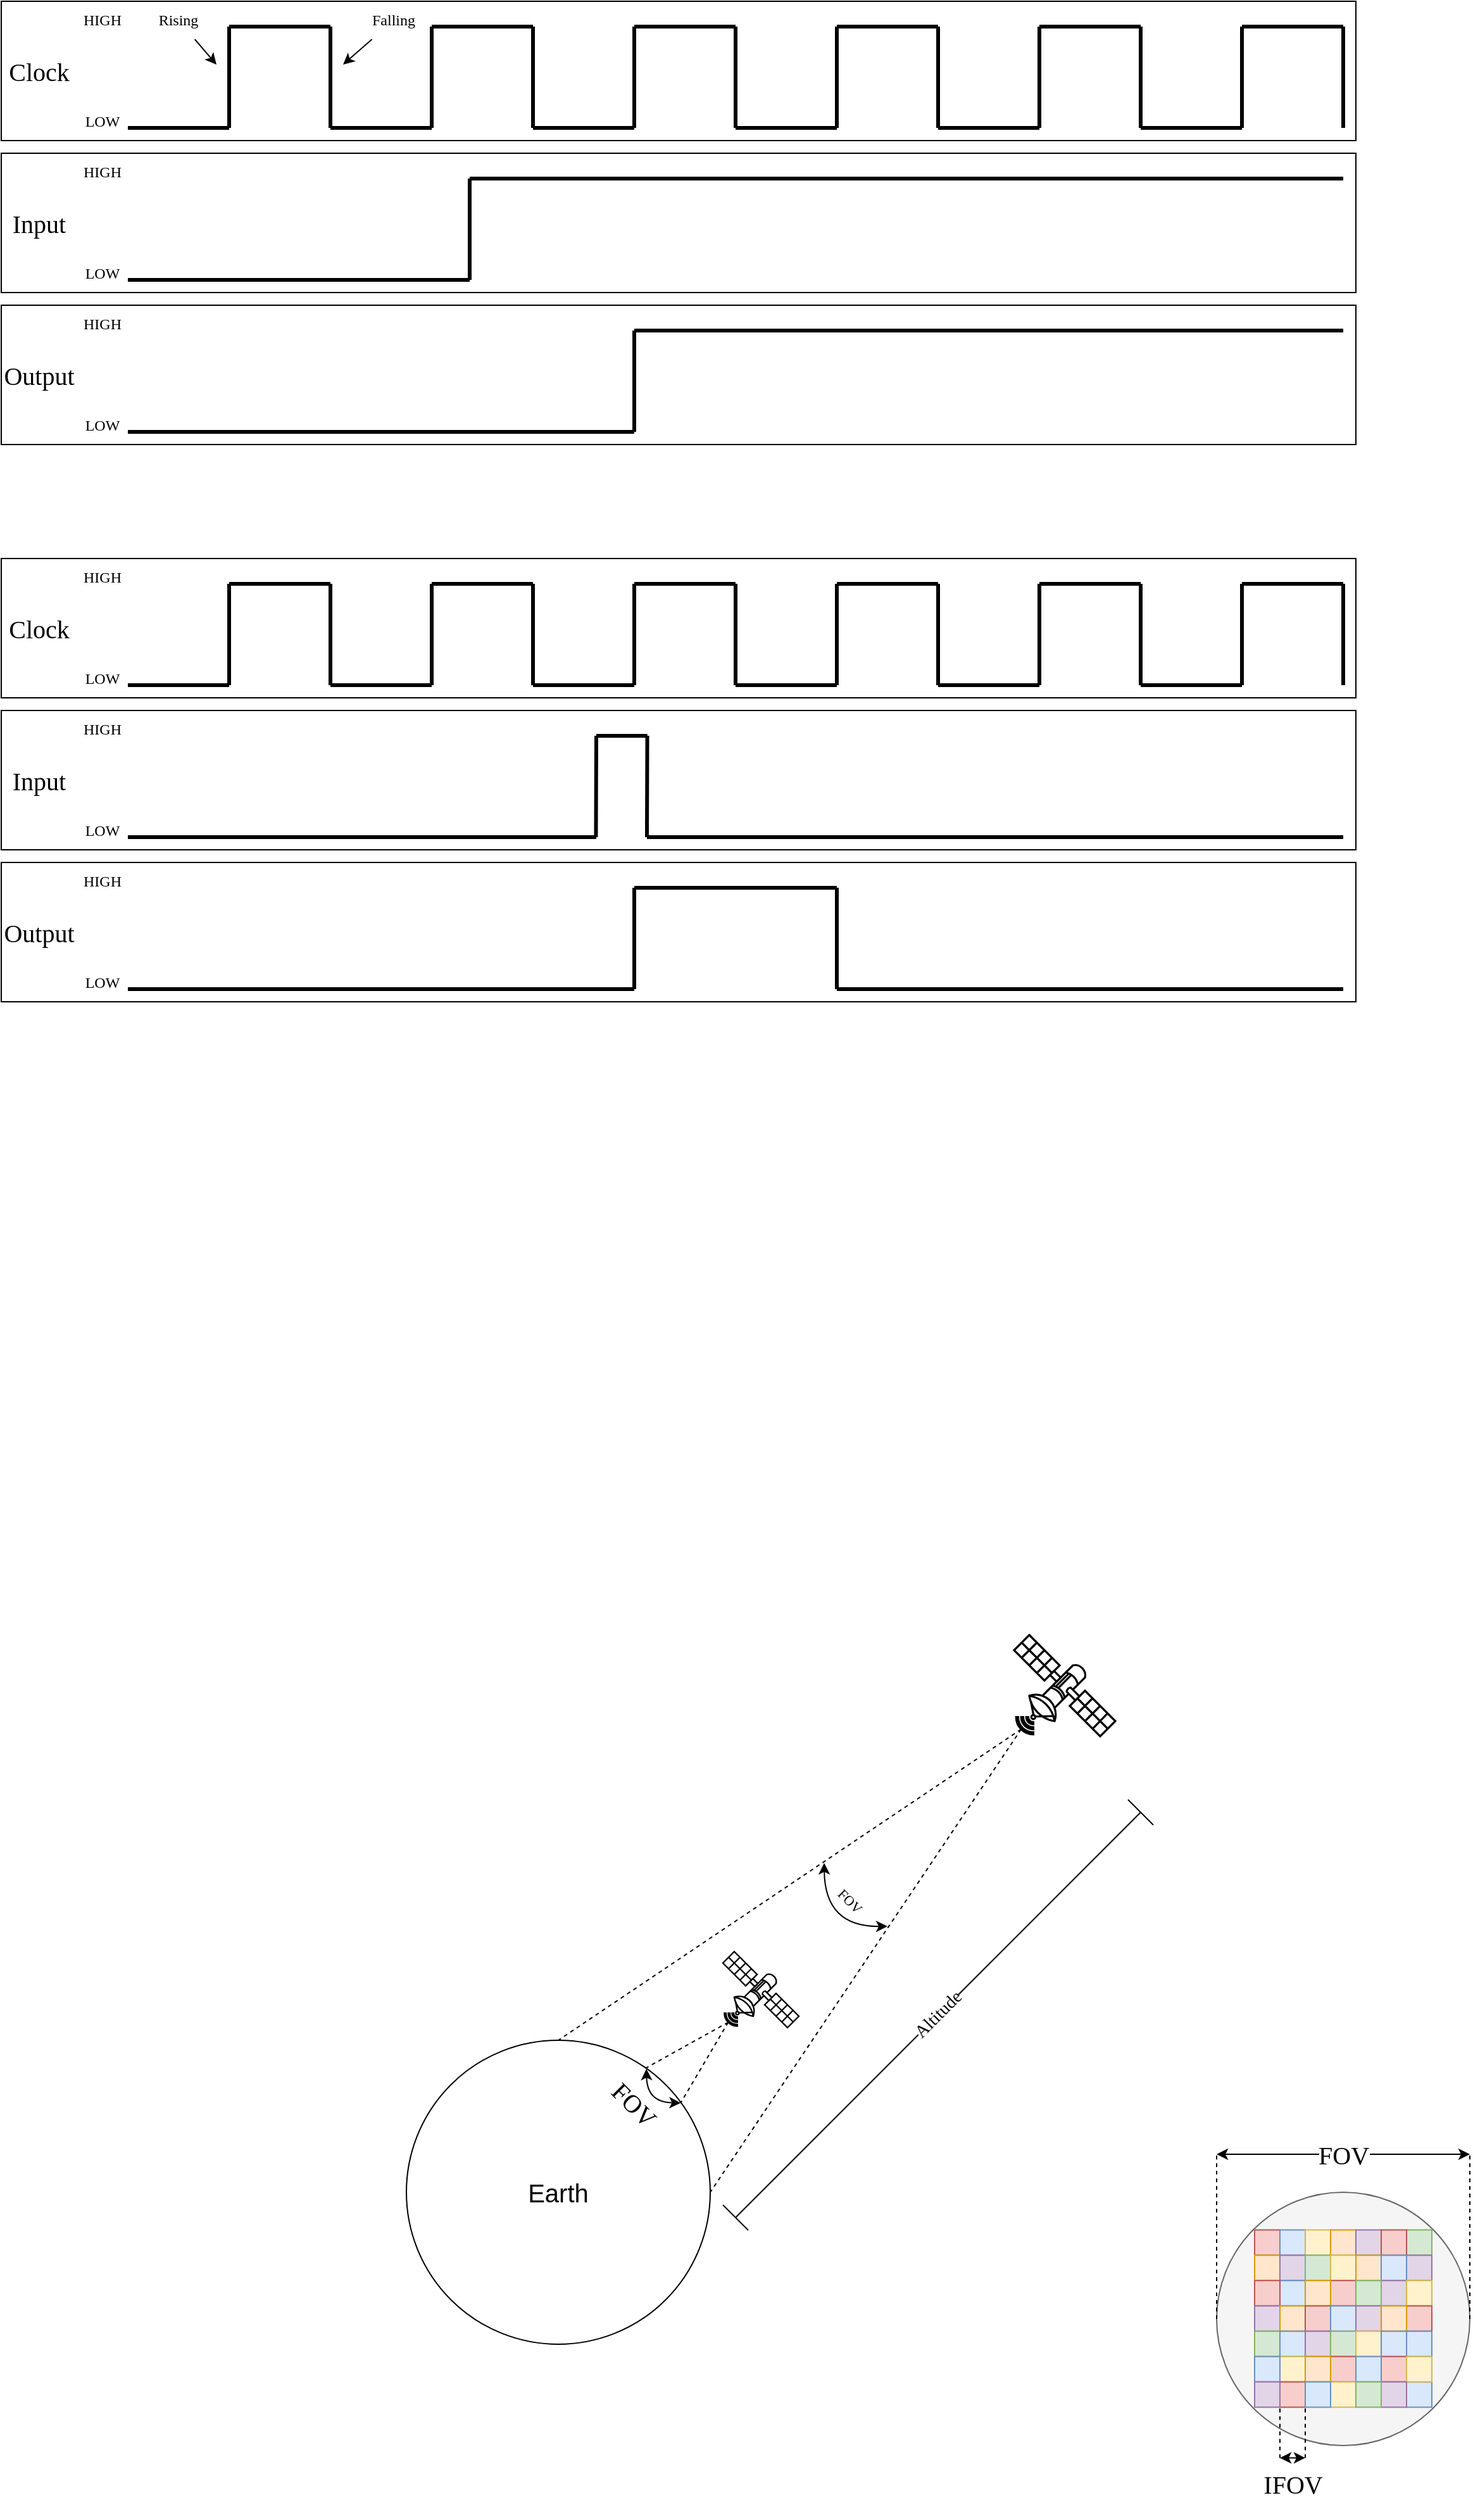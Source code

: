 <mxfile version="16.5.1" type="device"><diagram id="avCvevipohTtXCMkCPLP" name="Page-1"><mxGraphModel dx="344" dy="-828" grid="1" gridSize="10" guides="1" tooltips="1" connect="1" arrows="1" fold="1" page="1" pageScale="1" pageWidth="850" pageHeight="1100" math="0" shadow="0"><root><mxCell id="0"/><mxCell id="1" parent="0"/><mxCell id="OFwWGgui4uXcCdhCTcHJ-1" value="" style="rounded=0;whiteSpace=wrap;html=1;fontFamily=palatino;" parent="1" vertex="1"><mxGeometry x="40" y="1430" width="1070" height="110" as="geometry"/></mxCell><mxCell id="OFwWGgui4uXcCdhCTcHJ-2" value="" style="rounded=0;whiteSpace=wrap;html=1;fontFamily=palatino;" parent="1" vertex="1"><mxGeometry x="40" y="1310" width="1070" height="110" as="geometry"/></mxCell><mxCell id="OFwWGgui4uXcCdhCTcHJ-3" value="" style="rounded=0;whiteSpace=wrap;html=1;strokeWidth=1;fontFamily=palatino;" parent="1" vertex="1"><mxGeometry x="40" y="1190" width="1070" height="110" as="geometry"/></mxCell><mxCell id="OFwWGgui4uXcCdhCTcHJ-4" value="" style="endArrow=none;html=1;rounded=0;strokeWidth=3;fontFamily=palatino;" parent="1" edge="1"><mxGeometry width="50" height="50" relative="1" as="geometry"><mxPoint x="140" y="1290" as="sourcePoint"/><mxPoint x="220" y="1290" as="targetPoint"/></mxGeometry></mxCell><mxCell id="OFwWGgui4uXcCdhCTcHJ-5" value="" style="endArrow=none;html=1;rounded=0;strokeWidth=3;fontFamily=palatino;" parent="1" edge="1"><mxGeometry width="50" height="50" relative="1" as="geometry"><mxPoint x="220" y="1290" as="sourcePoint"/><mxPoint x="220" y="1210" as="targetPoint"/></mxGeometry></mxCell><mxCell id="OFwWGgui4uXcCdhCTcHJ-6" value="" style="endArrow=none;html=1;rounded=0;strokeWidth=3;fontFamily=palatino;" parent="1" edge="1"><mxGeometry width="50" height="50" relative="1" as="geometry"><mxPoint x="220" y="1210" as="sourcePoint"/><mxPoint x="300" y="1210" as="targetPoint"/></mxGeometry></mxCell><mxCell id="OFwWGgui4uXcCdhCTcHJ-7" value="" style="endArrow=none;html=1;rounded=0;strokeWidth=3;fontFamily=palatino;" parent="1" edge="1"><mxGeometry width="50" height="50" relative="1" as="geometry"><mxPoint x="300" y="1290" as="sourcePoint"/><mxPoint x="300" y="1210" as="targetPoint"/></mxGeometry></mxCell><mxCell id="OFwWGgui4uXcCdhCTcHJ-8" value="" style="endArrow=none;html=1;rounded=0;strokeWidth=3;fontFamily=palatino;" parent="1" edge="1"><mxGeometry width="50" height="50" relative="1" as="geometry"><mxPoint x="300" y="1290" as="sourcePoint"/><mxPoint x="380" y="1290" as="targetPoint"/></mxGeometry></mxCell><mxCell id="OFwWGgui4uXcCdhCTcHJ-9" value="" style="endArrow=none;html=1;rounded=0;strokeWidth=3;fontFamily=palatino;" parent="1" edge="1"><mxGeometry width="50" height="50" relative="1" as="geometry"><mxPoint x="380" y="1290" as="sourcePoint"/><mxPoint x="380" y="1210" as="targetPoint"/></mxGeometry></mxCell><mxCell id="OFwWGgui4uXcCdhCTcHJ-10" value="" style="endArrow=none;html=1;rounded=0;strokeWidth=3;fontFamily=palatino;" parent="1" edge="1"><mxGeometry width="50" height="50" relative="1" as="geometry"><mxPoint x="380" y="1210" as="sourcePoint"/><mxPoint x="460" y="1210" as="targetPoint"/></mxGeometry></mxCell><mxCell id="OFwWGgui4uXcCdhCTcHJ-11" value="" style="endArrow=none;html=1;rounded=0;strokeWidth=3;fontFamily=palatino;" parent="1" edge="1"><mxGeometry width="50" height="50" relative="1" as="geometry"><mxPoint x="460" y="1290" as="sourcePoint"/><mxPoint x="460" y="1210" as="targetPoint"/></mxGeometry></mxCell><mxCell id="OFwWGgui4uXcCdhCTcHJ-12" value="" style="endArrow=none;html=1;rounded=0;strokeWidth=3;fontFamily=palatino;" parent="1" edge="1"><mxGeometry width="50" height="50" relative="1" as="geometry"><mxPoint x="460" y="1290" as="sourcePoint"/><mxPoint x="540" y="1290" as="targetPoint"/></mxGeometry></mxCell><mxCell id="OFwWGgui4uXcCdhCTcHJ-13" value="" style="endArrow=none;html=1;rounded=0;strokeWidth=3;fontFamily=palatino;" parent="1" edge="1"><mxGeometry width="50" height="50" relative="1" as="geometry"><mxPoint x="540" y="1290" as="sourcePoint"/><mxPoint x="540" y="1210" as="targetPoint"/></mxGeometry></mxCell><mxCell id="OFwWGgui4uXcCdhCTcHJ-14" value="" style="endArrow=none;html=1;rounded=0;strokeWidth=3;fontFamily=palatino;" parent="1" edge="1"><mxGeometry width="50" height="50" relative="1" as="geometry"><mxPoint x="540" y="1210" as="sourcePoint"/><mxPoint x="620" y="1210" as="targetPoint"/></mxGeometry></mxCell><mxCell id="OFwWGgui4uXcCdhCTcHJ-15" value="" style="endArrow=none;html=1;rounded=0;strokeWidth=3;fontFamily=palatino;" parent="1" edge="1"><mxGeometry width="50" height="50" relative="1" as="geometry"><mxPoint x="620" y="1290" as="sourcePoint"/><mxPoint x="620" y="1210" as="targetPoint"/></mxGeometry></mxCell><mxCell id="OFwWGgui4uXcCdhCTcHJ-16" value="" style="endArrow=none;html=1;rounded=0;strokeWidth=3;fontFamily=palatino;" parent="1" edge="1"><mxGeometry width="50" height="50" relative="1" as="geometry"><mxPoint x="620" y="1290" as="sourcePoint"/><mxPoint x="700" y="1290" as="targetPoint"/></mxGeometry></mxCell><mxCell id="OFwWGgui4uXcCdhCTcHJ-17" value="" style="endArrow=none;html=1;rounded=0;strokeWidth=3;fontFamily=palatino;" parent="1" edge="1"><mxGeometry width="50" height="50" relative="1" as="geometry"><mxPoint x="700" y="1290" as="sourcePoint"/><mxPoint x="700" y="1210" as="targetPoint"/></mxGeometry></mxCell><mxCell id="OFwWGgui4uXcCdhCTcHJ-18" value="" style="endArrow=none;html=1;rounded=0;strokeWidth=3;fontFamily=palatino;" parent="1" edge="1"><mxGeometry width="50" height="50" relative="1" as="geometry"><mxPoint x="700" y="1210" as="sourcePoint"/><mxPoint x="780" y="1210" as="targetPoint"/></mxGeometry></mxCell><mxCell id="OFwWGgui4uXcCdhCTcHJ-19" value="" style="endArrow=none;html=1;rounded=0;strokeWidth=3;fontFamily=palatino;" parent="1" edge="1"><mxGeometry width="50" height="50" relative="1" as="geometry"><mxPoint x="780" y="1290" as="sourcePoint"/><mxPoint x="780" y="1210" as="targetPoint"/></mxGeometry></mxCell><mxCell id="OFwWGgui4uXcCdhCTcHJ-20" value="" style="endArrow=none;html=1;rounded=0;strokeWidth=3;fontFamily=palatino;" parent="1" edge="1"><mxGeometry width="50" height="50" relative="1" as="geometry"><mxPoint x="780" y="1290" as="sourcePoint"/><mxPoint x="860" y="1290" as="targetPoint"/></mxGeometry></mxCell><mxCell id="OFwWGgui4uXcCdhCTcHJ-21" value="" style="endArrow=none;html=1;rounded=0;strokeWidth=3;fontFamily=palatino;" parent="1" edge="1"><mxGeometry width="50" height="50" relative="1" as="geometry"><mxPoint x="860" y="1290" as="sourcePoint"/><mxPoint x="860" y="1210" as="targetPoint"/></mxGeometry></mxCell><mxCell id="OFwWGgui4uXcCdhCTcHJ-22" value="" style="endArrow=none;html=1;rounded=0;strokeWidth=3;fontFamily=palatino;" parent="1" edge="1"><mxGeometry width="50" height="50" relative="1" as="geometry"><mxPoint x="860" y="1210" as="sourcePoint"/><mxPoint x="940" y="1210" as="targetPoint"/></mxGeometry></mxCell><mxCell id="OFwWGgui4uXcCdhCTcHJ-23" value="" style="endArrow=none;html=1;rounded=0;strokeWidth=3;fontFamily=palatino;" parent="1" edge="1"><mxGeometry width="50" height="50" relative="1" as="geometry"><mxPoint x="940" y="1290" as="sourcePoint"/><mxPoint x="940" y="1210" as="targetPoint"/></mxGeometry></mxCell><mxCell id="OFwWGgui4uXcCdhCTcHJ-24" value="" style="endArrow=none;html=1;rounded=0;strokeWidth=3;fontFamily=palatino;" parent="1" edge="1"><mxGeometry width="50" height="50" relative="1" as="geometry"><mxPoint x="940" y="1290" as="sourcePoint"/><mxPoint x="1020" y="1290" as="targetPoint"/></mxGeometry></mxCell><mxCell id="OFwWGgui4uXcCdhCTcHJ-25" value="" style="endArrow=none;html=1;rounded=0;strokeWidth=3;fontFamily=palatino;" parent="1" edge="1"><mxGeometry width="50" height="50" relative="1" as="geometry"><mxPoint x="1020" y="1290" as="sourcePoint"/><mxPoint x="1020" y="1210" as="targetPoint"/></mxGeometry></mxCell><mxCell id="OFwWGgui4uXcCdhCTcHJ-26" value="" style="endArrow=none;html=1;rounded=0;strokeWidth=3;fontFamily=palatino;" parent="1" edge="1"><mxGeometry width="50" height="50" relative="1" as="geometry"><mxPoint x="1020" y="1210" as="sourcePoint"/><mxPoint x="1100" y="1210" as="targetPoint"/></mxGeometry></mxCell><mxCell id="OFwWGgui4uXcCdhCTcHJ-27" value="" style="endArrow=none;html=1;rounded=0;strokeWidth=3;fontFamily=palatino;" parent="1" edge="1"><mxGeometry width="50" height="50" relative="1" as="geometry"><mxPoint x="1100" y="1290" as="sourcePoint"/><mxPoint x="1100" y="1210" as="targetPoint"/></mxGeometry></mxCell><mxCell id="OFwWGgui4uXcCdhCTcHJ-28" value="" style="endArrow=none;html=1;rounded=0;strokeWidth=3;fontFamily=palatino;" parent="1" edge="1"><mxGeometry width="50" height="50" relative="1" as="geometry"><mxPoint x="140" y="1410" as="sourcePoint"/><mxPoint x="410" y="1410" as="targetPoint"/></mxGeometry></mxCell><mxCell id="OFwWGgui4uXcCdhCTcHJ-29" value="" style="endArrow=none;html=1;rounded=0;strokeWidth=3;fontFamily=palatino;" parent="1" edge="1"><mxGeometry width="50" height="50" relative="1" as="geometry"><mxPoint x="410" y="1410" as="sourcePoint"/><mxPoint x="410" y="1330" as="targetPoint"/></mxGeometry></mxCell><mxCell id="OFwWGgui4uXcCdhCTcHJ-30" value="" style="endArrow=none;html=1;rounded=0;strokeWidth=3;fontFamily=palatino;" parent="1" edge="1"><mxGeometry width="50" height="50" relative="1" as="geometry"><mxPoint x="410" y="1330" as="sourcePoint"/><mxPoint x="1100" y="1330" as="targetPoint"/></mxGeometry></mxCell><mxCell id="OFwWGgui4uXcCdhCTcHJ-31" value="" style="endArrow=none;html=1;rounded=0;strokeWidth=3;fontFamily=palatino;" parent="1" edge="1"><mxGeometry width="50" height="50" relative="1" as="geometry"><mxPoint x="140" y="1530" as="sourcePoint"/><mxPoint x="540" y="1530" as="targetPoint"/></mxGeometry></mxCell><mxCell id="OFwWGgui4uXcCdhCTcHJ-32" value="" style="endArrow=none;html=1;rounded=0;strokeWidth=3;fontFamily=palatino;" parent="1" edge="1"><mxGeometry width="50" height="50" relative="1" as="geometry"><mxPoint x="540" y="1530" as="sourcePoint"/><mxPoint x="540" y="1450" as="targetPoint"/></mxGeometry></mxCell><mxCell id="OFwWGgui4uXcCdhCTcHJ-33" value="" style="endArrow=none;html=1;rounded=0;strokeWidth=3;fontFamily=palatino;" parent="1" edge="1"><mxGeometry width="50" height="50" relative="1" as="geometry"><mxPoint x="540" y="1450" as="sourcePoint"/><mxPoint x="1100" y="1450" as="targetPoint"/></mxGeometry></mxCell><mxCell id="OFwWGgui4uXcCdhCTcHJ-34" value="&lt;font style=&quot;font-size: 20px&quot;&gt;Clock&lt;/font&gt;" style="text;html=1;strokeColor=none;fillColor=none;align=center;verticalAlign=middle;whiteSpace=wrap;rounded=0;fontFamily=palatino;" parent="1" vertex="1"><mxGeometry x="40" y="1230" width="60" height="30" as="geometry"/></mxCell><mxCell id="OFwWGgui4uXcCdhCTcHJ-35" value="Input" style="text;html=1;strokeColor=none;fillColor=none;align=center;verticalAlign=middle;whiteSpace=wrap;rounded=0;fontSize=20;fontFamily=palatino;" parent="1" vertex="1"><mxGeometry x="40" y="1350" width="60" height="30" as="geometry"/></mxCell><mxCell id="OFwWGgui4uXcCdhCTcHJ-36" value="Output" style="text;html=1;strokeColor=none;fillColor=none;align=center;verticalAlign=middle;whiteSpace=wrap;rounded=0;fontSize=20;fontFamily=palatino;" parent="1" vertex="1"><mxGeometry x="40" y="1470" width="60" height="30" as="geometry"/></mxCell><mxCell id="OFwWGgui4uXcCdhCTcHJ-37" value="" style="rounded=0;whiteSpace=wrap;html=1;fontFamily=palatino;" parent="1" vertex="1"><mxGeometry x="40" y="1870" width="1070" height="110" as="geometry"/></mxCell><mxCell id="OFwWGgui4uXcCdhCTcHJ-38" value="" style="rounded=0;whiteSpace=wrap;html=1;fontFamily=palatino;" parent="1" vertex="1"><mxGeometry x="40" y="1750" width="1070" height="110" as="geometry"/></mxCell><mxCell id="OFwWGgui4uXcCdhCTcHJ-39" value="" style="rounded=0;whiteSpace=wrap;html=1;strokeWidth=1;fontFamily=palatino;" parent="1" vertex="1"><mxGeometry x="40" y="1630" width="1070" height="110" as="geometry"/></mxCell><mxCell id="OFwWGgui4uXcCdhCTcHJ-40" value="" style="endArrow=none;html=1;rounded=0;strokeWidth=3;fontFamily=palatino;" parent="1" edge="1"><mxGeometry width="50" height="50" relative="1" as="geometry"><mxPoint x="140" y="1730" as="sourcePoint"/><mxPoint x="220" y="1730" as="targetPoint"/></mxGeometry></mxCell><mxCell id="OFwWGgui4uXcCdhCTcHJ-41" value="" style="endArrow=none;html=1;rounded=0;strokeWidth=3;fontFamily=palatino;" parent="1" edge="1"><mxGeometry width="50" height="50" relative="1" as="geometry"><mxPoint x="220" y="1730" as="sourcePoint"/><mxPoint x="220" y="1650" as="targetPoint"/></mxGeometry></mxCell><mxCell id="OFwWGgui4uXcCdhCTcHJ-42" value="" style="endArrow=none;html=1;rounded=0;strokeWidth=3;fontFamily=palatino;" parent="1" edge="1"><mxGeometry width="50" height="50" relative="1" as="geometry"><mxPoint x="220" y="1650" as="sourcePoint"/><mxPoint x="300" y="1650" as="targetPoint"/></mxGeometry></mxCell><mxCell id="OFwWGgui4uXcCdhCTcHJ-43" value="" style="endArrow=none;html=1;rounded=0;strokeWidth=3;fontFamily=palatino;" parent="1" edge="1"><mxGeometry width="50" height="50" relative="1" as="geometry"><mxPoint x="300" y="1730" as="sourcePoint"/><mxPoint x="300" y="1650" as="targetPoint"/></mxGeometry></mxCell><mxCell id="OFwWGgui4uXcCdhCTcHJ-44" value="" style="endArrow=none;html=1;rounded=0;strokeWidth=3;fontFamily=palatino;" parent="1" edge="1"><mxGeometry width="50" height="50" relative="1" as="geometry"><mxPoint x="300" y="1730" as="sourcePoint"/><mxPoint x="380" y="1730" as="targetPoint"/></mxGeometry></mxCell><mxCell id="OFwWGgui4uXcCdhCTcHJ-45" value="" style="endArrow=none;html=1;rounded=0;strokeWidth=3;fontFamily=palatino;" parent="1" edge="1"><mxGeometry width="50" height="50" relative="1" as="geometry"><mxPoint x="380" y="1730" as="sourcePoint"/><mxPoint x="380" y="1650" as="targetPoint"/></mxGeometry></mxCell><mxCell id="OFwWGgui4uXcCdhCTcHJ-46" value="" style="endArrow=none;html=1;rounded=0;strokeWidth=3;fontFamily=palatino;" parent="1" edge="1"><mxGeometry width="50" height="50" relative="1" as="geometry"><mxPoint x="380" y="1650" as="sourcePoint"/><mxPoint x="460" y="1650" as="targetPoint"/></mxGeometry></mxCell><mxCell id="OFwWGgui4uXcCdhCTcHJ-47" value="" style="endArrow=none;html=1;rounded=0;strokeWidth=3;fontFamily=palatino;" parent="1" edge="1"><mxGeometry width="50" height="50" relative="1" as="geometry"><mxPoint x="460" y="1730" as="sourcePoint"/><mxPoint x="460" y="1650" as="targetPoint"/></mxGeometry></mxCell><mxCell id="OFwWGgui4uXcCdhCTcHJ-48" value="" style="endArrow=none;html=1;rounded=0;strokeWidth=3;fontFamily=palatino;" parent="1" edge="1"><mxGeometry width="50" height="50" relative="1" as="geometry"><mxPoint x="460" y="1730" as="sourcePoint"/><mxPoint x="540" y="1730" as="targetPoint"/></mxGeometry></mxCell><mxCell id="OFwWGgui4uXcCdhCTcHJ-49" value="" style="endArrow=none;html=1;rounded=0;strokeWidth=3;fontFamily=palatino;" parent="1" edge="1"><mxGeometry width="50" height="50" relative="1" as="geometry"><mxPoint x="540" y="1730" as="sourcePoint"/><mxPoint x="540" y="1650" as="targetPoint"/></mxGeometry></mxCell><mxCell id="OFwWGgui4uXcCdhCTcHJ-50" value="" style="endArrow=none;html=1;rounded=0;strokeWidth=3;fontFamily=palatino;" parent="1" edge="1"><mxGeometry width="50" height="50" relative="1" as="geometry"><mxPoint x="540" y="1650" as="sourcePoint"/><mxPoint x="620" y="1650" as="targetPoint"/></mxGeometry></mxCell><mxCell id="OFwWGgui4uXcCdhCTcHJ-51" value="" style="endArrow=none;html=1;rounded=0;strokeWidth=3;fontFamily=palatino;" parent="1" edge="1"><mxGeometry width="50" height="50" relative="1" as="geometry"><mxPoint x="620" y="1730" as="sourcePoint"/><mxPoint x="620" y="1650" as="targetPoint"/></mxGeometry></mxCell><mxCell id="OFwWGgui4uXcCdhCTcHJ-52" value="" style="endArrow=none;html=1;rounded=0;strokeWidth=3;fontFamily=palatino;" parent="1" edge="1"><mxGeometry width="50" height="50" relative="1" as="geometry"><mxPoint x="620" y="1730" as="sourcePoint"/><mxPoint x="700" y="1730" as="targetPoint"/></mxGeometry></mxCell><mxCell id="OFwWGgui4uXcCdhCTcHJ-53" value="" style="endArrow=none;html=1;rounded=0;strokeWidth=3;fontFamily=palatino;" parent="1" edge="1"><mxGeometry width="50" height="50" relative="1" as="geometry"><mxPoint x="700" y="1730" as="sourcePoint"/><mxPoint x="700" y="1650" as="targetPoint"/></mxGeometry></mxCell><mxCell id="OFwWGgui4uXcCdhCTcHJ-54" value="" style="endArrow=none;html=1;rounded=0;strokeWidth=3;fontFamily=palatino;" parent="1" edge="1"><mxGeometry width="50" height="50" relative="1" as="geometry"><mxPoint x="700" y="1650" as="sourcePoint"/><mxPoint x="780" y="1650" as="targetPoint"/></mxGeometry></mxCell><mxCell id="OFwWGgui4uXcCdhCTcHJ-55" value="" style="endArrow=none;html=1;rounded=0;strokeWidth=3;fontFamily=palatino;" parent="1" edge="1"><mxGeometry width="50" height="50" relative="1" as="geometry"><mxPoint x="780" y="1730" as="sourcePoint"/><mxPoint x="780" y="1650" as="targetPoint"/></mxGeometry></mxCell><mxCell id="OFwWGgui4uXcCdhCTcHJ-56" value="" style="endArrow=none;html=1;rounded=0;strokeWidth=3;fontFamily=palatino;" parent="1" edge="1"><mxGeometry width="50" height="50" relative="1" as="geometry"><mxPoint x="780" y="1730" as="sourcePoint"/><mxPoint x="860" y="1730" as="targetPoint"/></mxGeometry></mxCell><mxCell id="OFwWGgui4uXcCdhCTcHJ-57" value="" style="endArrow=none;html=1;rounded=0;strokeWidth=3;fontFamily=palatino;" parent="1" edge="1"><mxGeometry width="50" height="50" relative="1" as="geometry"><mxPoint x="860" y="1730" as="sourcePoint"/><mxPoint x="860" y="1650" as="targetPoint"/></mxGeometry></mxCell><mxCell id="OFwWGgui4uXcCdhCTcHJ-58" value="" style="endArrow=none;html=1;rounded=0;strokeWidth=3;fontFamily=palatino;" parent="1" edge="1"><mxGeometry width="50" height="50" relative="1" as="geometry"><mxPoint x="860" y="1650" as="sourcePoint"/><mxPoint x="940" y="1650" as="targetPoint"/></mxGeometry></mxCell><mxCell id="OFwWGgui4uXcCdhCTcHJ-59" value="" style="endArrow=none;html=1;rounded=0;strokeWidth=3;fontFamily=palatino;" parent="1" edge="1"><mxGeometry width="50" height="50" relative="1" as="geometry"><mxPoint x="940" y="1730" as="sourcePoint"/><mxPoint x="940" y="1650" as="targetPoint"/></mxGeometry></mxCell><mxCell id="OFwWGgui4uXcCdhCTcHJ-60" value="" style="endArrow=none;html=1;rounded=0;strokeWidth=3;fontFamily=palatino;" parent="1" edge="1"><mxGeometry width="50" height="50" relative="1" as="geometry"><mxPoint x="940" y="1730" as="sourcePoint"/><mxPoint x="1020" y="1730" as="targetPoint"/></mxGeometry></mxCell><mxCell id="OFwWGgui4uXcCdhCTcHJ-61" value="" style="endArrow=none;html=1;rounded=0;strokeWidth=3;fontFamily=palatino;" parent="1" edge="1"><mxGeometry width="50" height="50" relative="1" as="geometry"><mxPoint x="1020" y="1730" as="sourcePoint"/><mxPoint x="1020" y="1650" as="targetPoint"/></mxGeometry></mxCell><mxCell id="OFwWGgui4uXcCdhCTcHJ-62" value="" style="endArrow=none;html=1;rounded=0;strokeWidth=3;fontFamily=palatino;" parent="1" edge="1"><mxGeometry width="50" height="50" relative="1" as="geometry"><mxPoint x="1020" y="1650" as="sourcePoint"/><mxPoint x="1100" y="1650" as="targetPoint"/></mxGeometry></mxCell><mxCell id="OFwWGgui4uXcCdhCTcHJ-63" value="" style="endArrow=none;html=1;rounded=0;strokeWidth=3;fontFamily=palatino;" parent="1" edge="1"><mxGeometry width="50" height="50" relative="1" as="geometry"><mxPoint x="1100" y="1730" as="sourcePoint"/><mxPoint x="1100" y="1650" as="targetPoint"/></mxGeometry></mxCell><mxCell id="OFwWGgui4uXcCdhCTcHJ-64" value="" style="endArrow=none;html=1;rounded=0;strokeWidth=3;fontFamily=palatino;" parent="1" edge="1"><mxGeometry width="50" height="50" relative="1" as="geometry"><mxPoint x="140" y="1850" as="sourcePoint"/><mxPoint x="510" y="1850" as="targetPoint"/></mxGeometry></mxCell><mxCell id="OFwWGgui4uXcCdhCTcHJ-65" value="" style="endArrow=none;html=1;rounded=0;strokeWidth=3;exitX=0.439;exitY=0.909;exitDx=0;exitDy=0;exitPerimeter=0;fontFamily=palatino;" parent="1" source="OFwWGgui4uXcCdhCTcHJ-38" edge="1"><mxGeometry width="50" height="50" relative="1" as="geometry"><mxPoint x="410" y="1850" as="sourcePoint"/><mxPoint x="510" y="1770" as="targetPoint"/></mxGeometry></mxCell><mxCell id="OFwWGgui4uXcCdhCTcHJ-66" value="" style="endArrow=none;html=1;rounded=0;strokeWidth=3;fontFamily=palatino;" parent="1" edge="1"><mxGeometry width="50" height="50" relative="1" as="geometry"><mxPoint x="140" y="1970" as="sourcePoint"/><mxPoint x="540" y="1970" as="targetPoint"/></mxGeometry></mxCell><mxCell id="OFwWGgui4uXcCdhCTcHJ-67" value="" style="endArrow=none;html=1;rounded=0;strokeWidth=3;fontFamily=palatino;" parent="1" edge="1"><mxGeometry width="50" height="50" relative="1" as="geometry"><mxPoint x="540" y="1970" as="sourcePoint"/><mxPoint x="540" y="1890" as="targetPoint"/></mxGeometry></mxCell><mxCell id="OFwWGgui4uXcCdhCTcHJ-68" value="" style="endArrow=none;html=1;rounded=0;strokeWidth=3;fontFamily=palatino;" parent="1" edge="1"><mxGeometry width="50" height="50" relative="1" as="geometry"><mxPoint x="540" y="1890" as="sourcePoint"/><mxPoint x="700" y="1890" as="targetPoint"/></mxGeometry></mxCell><mxCell id="OFwWGgui4uXcCdhCTcHJ-69" value="&lt;font style=&quot;font-size: 20px&quot;&gt;Clock&lt;/font&gt;" style="text;html=1;strokeColor=none;fillColor=none;align=center;verticalAlign=middle;whiteSpace=wrap;rounded=0;fontFamily=palatino;" parent="1" vertex="1"><mxGeometry x="40" y="1670" width="60" height="30" as="geometry"/></mxCell><mxCell id="OFwWGgui4uXcCdhCTcHJ-70" value="Input" style="text;html=1;strokeColor=none;fillColor=none;align=center;verticalAlign=middle;whiteSpace=wrap;rounded=0;fontSize=20;fontFamily=palatino;" parent="1" vertex="1"><mxGeometry x="40" y="1790" width="60" height="30" as="geometry"/></mxCell><mxCell id="OFwWGgui4uXcCdhCTcHJ-71" value="Output" style="text;html=1;strokeColor=none;fillColor=none;align=center;verticalAlign=middle;whiteSpace=wrap;rounded=0;fontSize=20;fontFamily=palatino;" parent="1" vertex="1"><mxGeometry x="40" y="1910" width="60" height="30" as="geometry"/></mxCell><mxCell id="OFwWGgui4uXcCdhCTcHJ-72" value="" style="endArrow=none;html=1;rounded=0;strokeWidth=3;entryX=0.477;entryY=0.182;entryDx=0;entryDy=0;entryPerimeter=0;fontFamily=palatino;" parent="1" target="OFwWGgui4uXcCdhCTcHJ-38" edge="1"><mxGeometry width="50" height="50" relative="1" as="geometry"><mxPoint x="510" y="1770" as="sourcePoint"/><mxPoint x="410" y="1690" as="targetPoint"/></mxGeometry></mxCell><mxCell id="OFwWGgui4uXcCdhCTcHJ-73" value="" style="endArrow=none;html=1;rounded=0;strokeWidth=3;exitX=0.439;exitY=0.909;exitDx=0;exitDy=0;exitPerimeter=0;fontFamily=palatino;" parent="1" edge="1"><mxGeometry width="50" height="50" relative="1" as="geometry"><mxPoint x="550" y="1849.99" as="sourcePoint"/><mxPoint x="550.27" y="1770" as="targetPoint"/></mxGeometry></mxCell><mxCell id="OFwWGgui4uXcCdhCTcHJ-74" value="" style="endArrow=none;html=1;rounded=0;strokeWidth=3;fontFamily=palatino;" parent="1" edge="1"><mxGeometry width="50" height="50" relative="1" as="geometry"><mxPoint x="550" y="1850" as="sourcePoint"/><mxPoint x="1100" y="1850" as="targetPoint"/></mxGeometry></mxCell><mxCell id="OFwWGgui4uXcCdhCTcHJ-75" value="" style="endArrow=none;html=1;rounded=0;strokeWidth=3;fontFamily=palatino;" parent="1" edge="1"><mxGeometry width="50" height="50" relative="1" as="geometry"><mxPoint x="700" y="1970" as="sourcePoint"/><mxPoint x="700" y="1890" as="targetPoint"/></mxGeometry></mxCell><mxCell id="OFwWGgui4uXcCdhCTcHJ-76" value="" style="endArrow=none;html=1;rounded=0;strokeWidth=3;fontFamily=palatino;" parent="1" edge="1"><mxGeometry width="50" height="50" relative="1" as="geometry"><mxPoint x="700" y="1970" as="sourcePoint"/><mxPoint x="1100" y="1970" as="targetPoint"/></mxGeometry></mxCell><mxCell id="OFwWGgui4uXcCdhCTcHJ-77" value="LOW" style="text;html=1;strokeColor=none;fillColor=none;align=center;verticalAlign=middle;whiteSpace=wrap;rounded=0;fontFamily=palatino;" parent="1" vertex="1"><mxGeometry x="90" y="1950" width="60" height="30" as="geometry"/></mxCell><mxCell id="OFwWGgui4uXcCdhCTcHJ-78" value="HIGH" style="text;html=1;strokeColor=none;fillColor=none;align=center;verticalAlign=middle;whiteSpace=wrap;rounded=0;fontFamily=palatino;" parent="1" vertex="1"><mxGeometry x="90" y="1870" width="60" height="30" as="geometry"/></mxCell><mxCell id="OFwWGgui4uXcCdhCTcHJ-79" value="LOW" style="text;html=1;strokeColor=none;fillColor=none;align=center;verticalAlign=middle;whiteSpace=wrap;rounded=0;fontFamily=palatino;" parent="1" vertex="1"><mxGeometry x="90" y="1830" width="60" height="30" as="geometry"/></mxCell><mxCell id="OFwWGgui4uXcCdhCTcHJ-80" value="HIGH" style="text;html=1;strokeColor=none;fillColor=none;align=center;verticalAlign=middle;whiteSpace=wrap;rounded=0;fontFamily=palatino;" parent="1" vertex="1"><mxGeometry x="90" y="1750" width="60" height="30" as="geometry"/></mxCell><mxCell id="OFwWGgui4uXcCdhCTcHJ-81" value="LOW" style="text;html=1;strokeColor=none;fillColor=none;align=center;verticalAlign=middle;whiteSpace=wrap;rounded=0;fontFamily=palatino;" parent="1" vertex="1"><mxGeometry x="90" y="1710" width="60" height="30" as="geometry"/></mxCell><mxCell id="OFwWGgui4uXcCdhCTcHJ-82" value="HIGH" style="text;html=1;strokeColor=none;fillColor=none;align=center;verticalAlign=middle;whiteSpace=wrap;rounded=0;fontFamily=palatino;" parent="1" vertex="1"><mxGeometry x="90" y="1630" width="60" height="30" as="geometry"/></mxCell><mxCell id="OFwWGgui4uXcCdhCTcHJ-83" value="LOW" style="text;html=1;strokeColor=none;fillColor=none;align=center;verticalAlign=middle;whiteSpace=wrap;rounded=0;fontFamily=palatino;" parent="1" vertex="1"><mxGeometry x="90" y="1510" width="60" height="30" as="geometry"/></mxCell><mxCell id="OFwWGgui4uXcCdhCTcHJ-84" value="HIGH" style="text;html=1;strokeColor=none;fillColor=none;align=center;verticalAlign=middle;whiteSpace=wrap;rounded=0;fontFamily=palatino;" parent="1" vertex="1"><mxGeometry x="90" y="1430" width="60" height="30" as="geometry"/></mxCell><mxCell id="OFwWGgui4uXcCdhCTcHJ-85" value="LOW" style="text;html=1;strokeColor=none;fillColor=none;align=center;verticalAlign=middle;whiteSpace=wrap;rounded=0;fontFamily=palatino;" parent="1" vertex="1"><mxGeometry x="90" y="1390" width="60" height="30" as="geometry"/></mxCell><mxCell id="OFwWGgui4uXcCdhCTcHJ-86" value="HIGH" style="text;html=1;strokeColor=none;fillColor=none;align=center;verticalAlign=middle;whiteSpace=wrap;rounded=0;fontFamily=palatino;" parent="1" vertex="1"><mxGeometry x="90" y="1310" width="60" height="30" as="geometry"/></mxCell><mxCell id="OFwWGgui4uXcCdhCTcHJ-87" value="LOW" style="text;html=1;strokeColor=none;fillColor=none;align=center;verticalAlign=middle;whiteSpace=wrap;rounded=0;fontFamily=palatino;" parent="1" vertex="1"><mxGeometry x="90" y="1270" width="60" height="30" as="geometry"/></mxCell><mxCell id="OFwWGgui4uXcCdhCTcHJ-88" value="HIGH" style="text;html=1;strokeColor=none;fillColor=none;align=center;verticalAlign=middle;whiteSpace=wrap;rounded=0;fontFamily=palatino;" parent="1" vertex="1"><mxGeometry x="90" y="1190" width="60" height="30" as="geometry"/></mxCell><mxCell id="OFwWGgui4uXcCdhCTcHJ-89" value="Rising" style="text;html=1;strokeColor=none;fillColor=none;align=center;verticalAlign=middle;whiteSpace=wrap;rounded=0;fontFamily=palatino;" parent="1" vertex="1"><mxGeometry x="150" y="1190" width="60" height="30" as="geometry"/></mxCell><mxCell id="OFwWGgui4uXcCdhCTcHJ-90" value="Falling" style="text;html=1;strokeColor=none;fillColor=none;align=center;verticalAlign=middle;whiteSpace=wrap;rounded=0;fontFamily=palatino;" parent="1" vertex="1"><mxGeometry x="320" y="1190" width="60" height="30" as="geometry"/></mxCell><mxCell id="OFwWGgui4uXcCdhCTcHJ-91" value="" style="endArrow=classic;html=1;rounded=0;fontFamily=palatino;" parent="1" source="OFwWGgui4uXcCdhCTcHJ-89" edge="1"><mxGeometry width="50" height="50" relative="1" as="geometry"><mxPoint x="180" y="1190" as="sourcePoint"/><mxPoint x="210" y="1240" as="targetPoint"/></mxGeometry></mxCell><mxCell id="OFwWGgui4uXcCdhCTcHJ-92" value="" style="endArrow=classic;html=1;rounded=0;fontFamily=palatino;" parent="1" source="OFwWGgui4uXcCdhCTcHJ-90" edge="1"><mxGeometry width="50" height="50" relative="1" as="geometry"><mxPoint x="300" y="1190" as="sourcePoint"/><mxPoint x="310" y="1240" as="targetPoint"/></mxGeometry></mxCell><mxCell id="uylziQgaCMkioHiLQaqj-1" value="&lt;font style=&quot;font-size: 20px&quot;&gt;Earth&lt;/font&gt;" style="ellipse;whiteSpace=wrap;html=1;aspect=fixed;" parent="1" vertex="1"><mxGeometry x="360" y="2800" width="240" height="240" as="geometry"/></mxCell><mxCell id="uylziQgaCMkioHiLQaqj-4" style="rounded=0;orthogonalLoop=1;jettySize=auto;html=1;exitX=0.07;exitY=0.93;exitDx=0;exitDy=0;exitPerimeter=0;entryX=0.787;entryY=0.092;entryDx=0;entryDy=0;entryPerimeter=0;endArrow=none;endFill=0;dashed=1;" parent="1" source="uylziQgaCMkioHiLQaqj-2" target="uylziQgaCMkioHiLQaqj-1" edge="1"><mxGeometry relative="1" as="geometry"/></mxCell><mxCell id="uylziQgaCMkioHiLQaqj-5" style="edgeStyle=none;rounded=0;orthogonalLoop=1;jettySize=auto;html=1;exitX=0.07;exitY=0.93;exitDx=0;exitDy=0;exitPerimeter=0;dashed=1;endArrow=none;endFill=0;entryX=0.904;entryY=0.204;entryDx=0;entryDy=0;entryPerimeter=0;" parent="1" source="uylziQgaCMkioHiLQaqj-2" target="uylziQgaCMkioHiLQaqj-1" edge="1"><mxGeometry relative="1" as="geometry"/></mxCell><mxCell id="uylziQgaCMkioHiLQaqj-2" value="" style="verticalAlign=top;verticalLabelPosition=bottom;labelPosition=center;align=center;html=1;outlineConnect=0;gradientDirection=north;strokeWidth=2;shape=mxgraph.networks.satellite;" parent="1" vertex="1"><mxGeometry x="610" y="2730" width="60" height="60" as="geometry"/></mxCell><mxCell id="uylziQgaCMkioHiLQaqj-7" style="edgeStyle=none;rounded=0;orthogonalLoop=1;jettySize=auto;html=1;exitX=0.07;exitY=0.93;exitDx=0;exitDy=0;exitPerimeter=0;entryX=0.5;entryY=0;entryDx=0;entryDy=0;dashed=1;endArrow=none;endFill=0;" parent="1" source="uylziQgaCMkioHiLQaqj-3" target="uylziQgaCMkioHiLQaqj-1" edge="1"><mxGeometry relative="1" as="geometry"/></mxCell><mxCell id="uylziQgaCMkioHiLQaqj-8" style="edgeStyle=none;rounded=0;orthogonalLoop=1;jettySize=auto;html=1;exitX=0.07;exitY=0.93;exitDx=0;exitDy=0;exitPerimeter=0;entryX=1;entryY=0.5;entryDx=0;entryDy=0;dashed=1;endArrow=none;endFill=0;" parent="1" source="uylziQgaCMkioHiLQaqj-3" target="uylziQgaCMkioHiLQaqj-1" edge="1"><mxGeometry relative="1" as="geometry"/></mxCell><mxCell id="uylziQgaCMkioHiLQaqj-3" value="" style="verticalAlign=top;verticalLabelPosition=bottom;labelPosition=center;align=center;html=1;outlineConnect=0;gradientDirection=north;strokeWidth=2;shape=mxgraph.networks.satellite;fontFamily=palatino;" parent="1" vertex="1"><mxGeometry x="840" y="2480" width="80" height="80" as="geometry"/></mxCell><mxCell id="uylziQgaCMkioHiLQaqj-16" value="" style="endArrow=classic;startArrow=classic;html=1;rounded=0;fontFamily=palatino;fontColor=#000000;strokeWidth=1;edgeStyle=orthogonalEdgeStyle;curved=1;" parent="1" edge="1"><mxGeometry width="50" height="50" relative="1" as="geometry"><mxPoint x="740" y="2710" as="sourcePoint"/><mxPoint x="690" y="2660" as="targetPoint"/></mxGeometry></mxCell><mxCell id="uylziQgaCMkioHiLQaqj-17" value="FOV" style="edgeLabel;html=1;align=center;verticalAlign=middle;resizable=0;points=[];fontFamily=palatino;fontColor=#000000;rotation=45;" parent="uylziQgaCMkioHiLQaqj-16" vertex="1" connectable="0"><mxGeometry x="0.221" y="-1" relative="1" as="geometry"><mxPoint x="19" y="-9" as="offset"/></mxGeometry></mxCell><mxCell id="uylziQgaCMkioHiLQaqj-20" value="" style="endArrow=none;html=1;rounded=0;fontFamily=palatino;fontColor=#000000;strokeWidth=1;" parent="1" edge="1"><mxGeometry width="50" height="50" relative="1" as="geometry"><mxPoint x="930" y="2610" as="sourcePoint"/><mxPoint x="950" y="2630" as="targetPoint"/></mxGeometry></mxCell><mxCell id="uylziQgaCMkioHiLQaqj-21" value="" style="endArrow=none;html=1;rounded=0;fontFamily=palatino;fontColor=#000000;strokeWidth=1;" parent="1" edge="1"><mxGeometry width="50" height="50" relative="1" as="geometry"><mxPoint x="610" y="2930" as="sourcePoint"/><mxPoint x="630" y="2950" as="targetPoint"/></mxGeometry></mxCell><mxCell id="uylziQgaCMkioHiLQaqj-22" value="" style="endArrow=none;html=1;rounded=0;fontFamily=palatino;fontColor=#000000;strokeWidth=1;" parent="1" edge="1"><mxGeometry width="50" height="50" relative="1" as="geometry"><mxPoint x="620" y="2940" as="sourcePoint"/><mxPoint x="940" y="2620" as="targetPoint"/></mxGeometry></mxCell><mxCell id="uylziQgaCMkioHiLQaqj-23" value="&lt;font style=&quot;font-size: 14px&quot;&gt;Altitude&lt;/font&gt;" style="edgeLabel;html=1;align=center;verticalAlign=middle;resizable=0;points=[];fontFamily=palatino;fontColor=#000000;rotation=-45;" parent="uylziQgaCMkioHiLQaqj-22" vertex="1" connectable="0"><mxGeometry x="0.116" y="-2" relative="1" as="geometry"><mxPoint x="-20" y="17" as="offset"/></mxGeometry></mxCell><mxCell id="uylziQgaCMkioHiLQaqj-26" value="" style="ellipse;whiteSpace=wrap;html=1;aspect=fixed;fontFamily=palatino;fontSize=20;fillColor=#f5f5f5;strokeColor=#666666;fontColor=#333333;" parent="1" vertex="1"><mxGeometry x="1000" y="2920" width="200" height="200" as="geometry"/></mxCell><mxCell id="uylziQgaCMkioHiLQaqj-41" value="" style="rounded=0;whiteSpace=wrap;html=1;fontFamily=palatino;fontSize=20;fillColor=#dae8fc;strokeColor=#6c8ebf;" parent="1" vertex="1"><mxGeometry x="1150" y="3069.74" width="20" height="20" as="geometry"/></mxCell><mxCell id="uylziQgaCMkioHiLQaqj-42" value="" style="rounded=0;whiteSpace=wrap;html=1;fontFamily=palatino;fontSize=20;fillColor=#d5e8d4;strokeColor=#82b366;" parent="1" vertex="1"><mxGeometry x="1150" y="2949.74" width="20" height="20" as="geometry"/></mxCell><mxCell id="uylziQgaCMkioHiLQaqj-43" value="" style="rounded=0;whiteSpace=wrap;html=1;fontFamily=palatino;fontSize=20;fillColor=#f8cecc;strokeColor=#b85450;" parent="1" vertex="1"><mxGeometry x="1030" y="2949.74" width="20" height="20" as="geometry"/></mxCell><mxCell id="uylziQgaCMkioHiLQaqj-44" value="" style="rounded=0;whiteSpace=wrap;html=1;fontFamily=palatino;fontSize=20;fillColor=#dae8fc;strokeColor=#6c8ebf;" parent="1" vertex="1"><mxGeometry x="1050" y="2949.74" width="20" height="20" as="geometry"/></mxCell><mxCell id="uylziQgaCMkioHiLQaqj-45" value="" style="rounded=0;whiteSpace=wrap;html=1;fontFamily=palatino;fontSize=20;fillColor=#fff2cc;strokeColor=#d6b656;" parent="1" vertex="1"><mxGeometry x="1070" y="2949.74" width="20" height="20" as="geometry"/></mxCell><mxCell id="uylziQgaCMkioHiLQaqj-46" value="" style="rounded=0;whiteSpace=wrap;html=1;fontFamily=palatino;fontSize=20;fillColor=#ffe6cc;strokeColor=#d79b00;" parent="1" vertex="1"><mxGeometry x="1090" y="2949.74" width="20" height="20" as="geometry"/></mxCell><mxCell id="uylziQgaCMkioHiLQaqj-47" value="" style="rounded=0;whiteSpace=wrap;html=1;fontFamily=palatino;fontSize=20;fillColor=#e1d5e7;strokeColor=#9673a6;" parent="1" vertex="1"><mxGeometry x="1110" y="2949.74" width="20" height="20" as="geometry"/></mxCell><mxCell id="uylziQgaCMkioHiLQaqj-48" value="" style="rounded=0;whiteSpace=wrap;html=1;fontFamily=palatino;fontSize=20;fillColor=#f8cecc;strokeColor=#b85450;" parent="1" vertex="1"><mxGeometry x="1130" y="2949.74" width="20" height="20" as="geometry"/></mxCell><mxCell id="uylziQgaCMkioHiLQaqj-50" value="" style="rounded=0;whiteSpace=wrap;html=1;fontFamily=palatino;fontSize=20;fillColor=#e1d5e7;strokeColor=#9673a6;" parent="1" vertex="1"><mxGeometry x="1150" y="2969.74" width="20" height="20" as="geometry"/></mxCell><mxCell id="uylziQgaCMkioHiLQaqj-51" value="" style="rounded=0;whiteSpace=wrap;html=1;fontFamily=palatino;fontSize=20;fillColor=#ffe6cc;strokeColor=#d79b00;" parent="1" vertex="1"><mxGeometry x="1030" y="2969.74" width="20" height="20" as="geometry"/></mxCell><mxCell id="uylziQgaCMkioHiLQaqj-52" value="" style="rounded=0;whiteSpace=wrap;html=1;fontFamily=palatino;fontSize=20;fillColor=#e1d5e7;strokeColor=#9673a6;" parent="1" vertex="1"><mxGeometry x="1050" y="2969.74" width="20" height="20" as="geometry"/></mxCell><mxCell id="uylziQgaCMkioHiLQaqj-53" value="" style="rounded=0;whiteSpace=wrap;html=1;fontFamily=palatino;fontSize=20;fillColor=#d5e8d4;strokeColor=#82b366;" parent="1" vertex="1"><mxGeometry x="1070" y="2969.74" width="20" height="20" as="geometry"/></mxCell><mxCell id="uylziQgaCMkioHiLQaqj-54" value="" style="rounded=0;whiteSpace=wrap;html=1;fontFamily=palatino;fontSize=20;fillColor=#fff2cc;strokeColor=#d6b656;" parent="1" vertex="1"><mxGeometry x="1090" y="2969.74" width="20" height="20" as="geometry"/></mxCell><mxCell id="uylziQgaCMkioHiLQaqj-55" value="" style="rounded=0;whiteSpace=wrap;html=1;fontFamily=palatino;fontSize=20;fillColor=#ffe6cc;strokeColor=#d79b00;" parent="1" vertex="1"><mxGeometry x="1110" y="2969.74" width="20" height="20" as="geometry"/></mxCell><mxCell id="uylziQgaCMkioHiLQaqj-56" value="" style="rounded=0;whiteSpace=wrap;html=1;fontFamily=palatino;fontSize=20;fillColor=#dae8fc;strokeColor=#6c8ebf;" parent="1" vertex="1"><mxGeometry x="1130" y="2969.74" width="20" height="20" as="geometry"/></mxCell><mxCell id="uylziQgaCMkioHiLQaqj-58" value="" style="rounded=0;whiteSpace=wrap;html=1;fontFamily=palatino;fontSize=20;fillColor=#e1d5e7;strokeColor=#9673a6;" parent="1" vertex="1"><mxGeometry x="1130" y="2989.74" width="20" height="20" as="geometry"/></mxCell><mxCell id="uylziQgaCMkioHiLQaqj-60" value="" style="rounded=0;whiteSpace=wrap;html=1;fontFamily=palatino;fontSize=20;fillColor=#f8cecc;strokeColor=#b85450;" parent="1" vertex="1"><mxGeometry x="1090" y="2989.74" width="20" height="20" as="geometry"/></mxCell><mxCell id="uylziQgaCMkioHiLQaqj-61" value="" style="rounded=0;whiteSpace=wrap;html=1;fontFamily=palatino;fontSize=20;fillColor=#d5e8d4;strokeColor=#82b366;" parent="1" vertex="1"><mxGeometry x="1110" y="2989.74" width="20" height="20" as="geometry"/></mxCell><mxCell id="uylziQgaCMkioHiLQaqj-62" value="" style="rounded=0;whiteSpace=wrap;html=1;fontFamily=palatino;fontSize=20;fillColor=#dae8fc;strokeColor=#6c8ebf;" parent="1" vertex="1"><mxGeometry x="1050" y="2989.74" width="20" height="20" as="geometry"/></mxCell><mxCell id="uylziQgaCMkioHiLQaqj-63" value="" style="rounded=0;whiteSpace=wrap;html=1;fontFamily=palatino;fontSize=20;fillColor=#ffe6cc;strokeColor=#d79b00;" parent="1" vertex="1"><mxGeometry x="1070" y="2989.74" width="20" height="20" as="geometry"/></mxCell><mxCell id="uylziQgaCMkioHiLQaqj-64" value="" style="rounded=0;whiteSpace=wrap;html=1;fontFamily=palatino;fontSize=20;fillColor=#fff2cc;strokeColor=#d6b656;" parent="1" vertex="1"><mxGeometry x="1150" y="2989.74" width="20" height="20" as="geometry"/></mxCell><mxCell id="uylziQgaCMkioHiLQaqj-65" value="" style="rounded=0;whiteSpace=wrap;html=1;fontFamily=palatino;fontSize=20;fillColor=#f8cecc;strokeColor=#b85450;" parent="1" vertex="1"><mxGeometry x="1030" y="2989.74" width="20" height="20" as="geometry"/></mxCell><mxCell id="uylziQgaCMkioHiLQaqj-132" value="" style="rounded=0;whiteSpace=wrap;html=1;fontFamily=palatino;fontSize=20;fillColor=#f8cecc;strokeColor=#b85450;" parent="1" vertex="1"><mxGeometry x="1150" y="3009.74" width="20" height="20" as="geometry"/></mxCell><mxCell id="uylziQgaCMkioHiLQaqj-133" value="" style="rounded=0;whiteSpace=wrap;html=1;fontFamily=palatino;fontSize=20;fillColor=#e1d5e7;strokeColor=#9673a6;" parent="1" vertex="1"><mxGeometry x="1030" y="3009.74" width="20" height="20" as="geometry"/></mxCell><mxCell id="uylziQgaCMkioHiLQaqj-134" value="" style="rounded=0;whiteSpace=wrap;html=1;fontFamily=palatino;fontSize=20;fillColor=#ffe6cc;strokeColor=#d79b00;" parent="1" vertex="1"><mxGeometry x="1050" y="3009.74" width="20" height="20" as="geometry"/></mxCell><mxCell id="uylziQgaCMkioHiLQaqj-135" value="" style="rounded=0;whiteSpace=wrap;html=1;fontFamily=palatino;fontSize=20;fillColor=#f8cecc;strokeColor=#b85450;" parent="1" vertex="1"><mxGeometry x="1070" y="3009.74" width="20" height="20" as="geometry"/></mxCell><mxCell id="uylziQgaCMkioHiLQaqj-136" value="" style="rounded=0;whiteSpace=wrap;html=1;fontFamily=palatino;fontSize=20;fillColor=#dae8fc;strokeColor=#6c8ebf;" parent="1" vertex="1"><mxGeometry x="1090" y="3009.74" width="20" height="20" as="geometry"/></mxCell><mxCell id="uylziQgaCMkioHiLQaqj-137" value="" style="rounded=0;whiteSpace=wrap;html=1;fontFamily=palatino;fontSize=20;fillColor=#e1d5e7;strokeColor=#9673a6;" parent="1" vertex="1"><mxGeometry x="1110" y="3009.74" width="20" height="20" as="geometry"/></mxCell><mxCell id="uylziQgaCMkioHiLQaqj-138" value="" style="rounded=0;whiteSpace=wrap;html=1;fontFamily=palatino;fontSize=20;fillColor=#ffe6cc;strokeColor=#d79b00;" parent="1" vertex="1"><mxGeometry x="1130" y="3009.74" width="20" height="20" as="geometry"/></mxCell><mxCell id="uylziQgaCMkioHiLQaqj-140" value="" style="rounded=0;whiteSpace=wrap;html=1;fontFamily=palatino;fontSize=20;fillColor=#dae8fc;strokeColor=#6c8ebf;" parent="1" vertex="1"><mxGeometry x="1150" y="3029.74" width="20" height="20" as="geometry"/></mxCell><mxCell id="uylziQgaCMkioHiLQaqj-141" value="" style="rounded=0;whiteSpace=wrap;html=1;fontFamily=palatino;fontSize=20;fillColor=#d5e8d4;strokeColor=#82b366;" parent="1" vertex="1"><mxGeometry x="1030" y="3029.74" width="20" height="20" as="geometry"/></mxCell><mxCell id="uylziQgaCMkioHiLQaqj-142" value="" style="rounded=0;whiteSpace=wrap;html=1;fontFamily=palatino;fontSize=20;fillColor=#dae8fc;strokeColor=#6c8ebf;" parent="1" vertex="1"><mxGeometry x="1050" y="3029.74" width="20" height="20" as="geometry"/></mxCell><mxCell id="uylziQgaCMkioHiLQaqj-143" value="" style="rounded=0;whiteSpace=wrap;html=1;fontFamily=palatino;fontSize=20;fillColor=#e1d5e7;strokeColor=#9673a6;" parent="1" vertex="1"><mxGeometry x="1070" y="3029.74" width="20" height="20" as="geometry"/></mxCell><mxCell id="uylziQgaCMkioHiLQaqj-144" value="" style="rounded=0;whiteSpace=wrap;html=1;fontFamily=palatino;fontSize=20;fillColor=#d5e8d4;strokeColor=#82b366;" parent="1" vertex="1"><mxGeometry x="1090" y="3029.74" width="20" height="20" as="geometry"/></mxCell><mxCell id="uylziQgaCMkioHiLQaqj-145" value="" style="rounded=0;whiteSpace=wrap;html=1;fontFamily=palatino;fontSize=20;fillColor=#fff2cc;strokeColor=#d6b656;" parent="1" vertex="1"><mxGeometry x="1110" y="3029.74" width="20" height="20" as="geometry"/></mxCell><mxCell id="uylziQgaCMkioHiLQaqj-146" value="" style="rounded=0;whiteSpace=wrap;html=1;fontFamily=palatino;fontSize=20;fillColor=#dae8fc;strokeColor=#6c8ebf;" parent="1" vertex="1"><mxGeometry x="1130" y="3029.74" width="20" height="20" as="geometry"/></mxCell><mxCell id="uylziQgaCMkioHiLQaqj-148" value="" style="rounded=0;whiteSpace=wrap;html=1;fontFamily=palatino;fontSize=20;fillColor=#f8cecc;strokeColor=#b85450;" parent="1" vertex="1"><mxGeometry x="1130" y="3049.74" width="20" height="20" as="geometry"/></mxCell><mxCell id="uylziQgaCMkioHiLQaqj-150" value="" style="rounded=0;whiteSpace=wrap;html=1;fontFamily=palatino;fontSize=20;fillColor=#f8cecc;strokeColor=#b85450;" parent="1" vertex="1"><mxGeometry x="1090" y="3049.74" width="20" height="20" as="geometry"/></mxCell><mxCell id="uylziQgaCMkioHiLQaqj-151" value="" style="rounded=0;whiteSpace=wrap;html=1;fontFamily=palatino;fontSize=20;fillColor=#dae8fc;strokeColor=#6c8ebf;" parent="1" vertex="1"><mxGeometry x="1110" y="3049.74" width="20" height="20" as="geometry"/></mxCell><mxCell id="uylziQgaCMkioHiLQaqj-152" value="" style="rounded=0;whiteSpace=wrap;html=1;fontFamily=palatino;fontSize=20;fillColor=#fff2cc;strokeColor=#d6b656;" parent="1" vertex="1"><mxGeometry x="1050" y="3049.74" width="20" height="20" as="geometry"/></mxCell><mxCell id="uylziQgaCMkioHiLQaqj-153" value="" style="rounded=0;whiteSpace=wrap;html=1;fontFamily=palatino;fontSize=20;fillColor=#ffe6cc;strokeColor=#d79b00;" parent="1" vertex="1"><mxGeometry x="1070" y="3049.74" width="20" height="20" as="geometry"/></mxCell><mxCell id="uylziQgaCMkioHiLQaqj-154" value="" style="rounded=0;whiteSpace=wrap;html=1;fontFamily=palatino;fontSize=20;fillColor=#fff2cc;strokeColor=#d6b656;" parent="1" vertex="1"><mxGeometry x="1150" y="3049.74" width="20" height="20" as="geometry"/></mxCell><mxCell id="uylziQgaCMkioHiLQaqj-155" value="" style="rounded=0;whiteSpace=wrap;html=1;fontFamily=palatino;fontSize=20;fillColor=#dae8fc;strokeColor=#6c8ebf;" parent="1" vertex="1"><mxGeometry x="1030" y="3049.74" width="20" height="20" as="geometry"/></mxCell><mxCell id="uylziQgaCMkioHiLQaqj-156" value="" style="rounded=0;whiteSpace=wrap;html=1;fontFamily=palatino;fontSize=20;fillColor=#e1d5e7;strokeColor=#9673a6;" parent="1" vertex="1"><mxGeometry x="1130" y="3069.74" width="20" height="20" as="geometry"/></mxCell><mxCell id="uylziQgaCMkioHiLQaqj-157" value="" style="rounded=0;whiteSpace=wrap;html=1;fontFamily=palatino;fontSize=20;fillColor=#fff2cc;strokeColor=#d6b656;" parent="1" vertex="1"><mxGeometry x="1090" y="3069.74" width="20" height="20" as="geometry"/></mxCell><mxCell id="uylziQgaCMkioHiLQaqj-158" value="" style="rounded=0;whiteSpace=wrap;html=1;fontFamily=palatino;fontSize=20;fillColor=#d5e8d4;strokeColor=#82b366;" parent="1" vertex="1"><mxGeometry x="1110" y="3069.74" width="20" height="20" as="geometry"/></mxCell><mxCell id="uylziQgaCMkioHiLQaqj-159" value="" style="rounded=0;whiteSpace=wrap;html=1;fontFamily=palatino;fontSize=20;fillColor=#f8cecc;strokeColor=#b85450;" parent="1" vertex="1"><mxGeometry x="1050" y="3069.74" width="20" height="20" as="geometry"/></mxCell><mxCell id="uylziQgaCMkioHiLQaqj-160" value="" style="rounded=0;whiteSpace=wrap;html=1;fontFamily=palatino;fontSize=20;fillColor=#dae8fc;strokeColor=#6c8ebf;" parent="1" vertex="1"><mxGeometry x="1070" y="3069.74" width="20" height="20" as="geometry"/></mxCell><mxCell id="uylziQgaCMkioHiLQaqj-161" value="" style="rounded=0;whiteSpace=wrap;html=1;fontFamily=palatino;fontSize=20;fillColor=#e1d5e7;strokeColor=#9673a6;" parent="1" vertex="1"><mxGeometry x="1030" y="3069.74" width="20" height="20" as="geometry"/></mxCell><mxCell id="uylziQgaCMkioHiLQaqj-164" value="" style="endArrow=none;dashed=1;html=1;rounded=0;fontFamily=palatino;fontSize=20;fontColor=#000000;strokeWidth=1;curved=1;exitX=0;exitY=0.5;exitDx=0;exitDy=0;" parent="1" source="uylziQgaCMkioHiLQaqj-26" edge="1"><mxGeometry width="50" height="50" relative="1" as="geometry"><mxPoint x="970" y="3020" as="sourcePoint"/><mxPoint x="1000" y="2890" as="targetPoint"/></mxGeometry></mxCell><mxCell id="uylziQgaCMkioHiLQaqj-165" value="" style="endArrow=none;dashed=1;html=1;rounded=0;fontFamily=palatino;fontSize=20;fontColor=#000000;strokeWidth=1;curved=1;exitX=0;exitY=0.5;exitDx=0;exitDy=0;" parent="1" edge="1"><mxGeometry width="50" height="50" relative="1" as="geometry"><mxPoint x="1200" y="3020" as="sourcePoint"/><mxPoint x="1200" y="2890" as="targetPoint"/></mxGeometry></mxCell><mxCell id="uylziQgaCMkioHiLQaqj-166" value="FOV" style="endArrow=classic;startArrow=classic;html=1;rounded=0;fontFamily=palatino;fontSize=20;fontColor=#000000;strokeWidth=1;curved=1;" parent="1" edge="1"><mxGeometry width="50" height="50" relative="1" as="geometry"><mxPoint x="1000" y="2890" as="sourcePoint"/><mxPoint x="1200" y="2890" as="targetPoint"/></mxGeometry></mxCell><mxCell id="uylziQgaCMkioHiLQaqj-168" value="" style="endArrow=none;dashed=1;html=1;rounded=0;fontFamily=palatino;fontSize=20;fontColor=#000000;strokeWidth=1;curved=1;entryX=0;entryY=1;entryDx=0;entryDy=0;" parent="1" target="uylziQgaCMkioHiLQaqj-159" edge="1"><mxGeometry width="50" height="50" relative="1" as="geometry"><mxPoint x="1050" y="3129.74" as="sourcePoint"/><mxPoint x="1070" y="3189.74" as="targetPoint"/></mxGeometry></mxCell><mxCell id="uylziQgaCMkioHiLQaqj-169" value="" style="endArrow=none;dashed=1;html=1;rounded=0;fontFamily=palatino;fontSize=20;fontColor=#000000;strokeWidth=1;curved=1;entryX=1;entryY=1;entryDx=0;entryDy=0;" parent="1" target="uylziQgaCMkioHiLQaqj-159" edge="1"><mxGeometry width="50" height="50" relative="1" as="geometry"><mxPoint x="1070" y="3129.74" as="sourcePoint"/><mxPoint x="1140" y="3179.74" as="targetPoint"/></mxGeometry></mxCell><mxCell id="uylziQgaCMkioHiLQaqj-170" value="IFOV" style="endArrow=classic;startArrow=classic;html=1;rounded=0;fontFamily=palatino;fontSize=20;fontColor=#000000;strokeWidth=1;curved=1;" parent="1" edge="1"><mxGeometry y="-20" width="50" height="50" relative="1" as="geometry"><mxPoint x="1050" y="3129.74" as="sourcePoint"/><mxPoint x="1070" y="3129.74" as="targetPoint"/><mxPoint as="offset"/></mxGeometry></mxCell><mxCell id="uylziQgaCMkioHiLQaqj-178" value="" style="endArrow=classic;startArrow=classic;html=1;rounded=0;fontFamily=palatino;fontSize=20;fontColor=#000000;strokeWidth=1;entryX=0.903;entryY=0.206;entryDx=0;entryDy=0;entryPerimeter=0;exitX=0.79;exitY=0.094;exitDx=0;exitDy=0;exitPerimeter=0;edgeStyle=orthogonalEdgeStyle;curved=1;" parent="1" source="uylziQgaCMkioHiLQaqj-1" target="uylziQgaCMkioHiLQaqj-1" edge="1"><mxGeometry width="50" height="50" relative="1" as="geometry"><mxPoint x="520" y="2890" as="sourcePoint"/><mxPoint x="570" y="2840" as="targetPoint"/><Array as="points"><mxPoint x="550" y="2849"/></Array></mxGeometry></mxCell><mxCell id="uylziQgaCMkioHiLQaqj-179" value="FOV" style="edgeLabel;html=1;align=center;verticalAlign=middle;resizable=0;points=[];fontSize=20;fontFamily=palatino;fontColor=#000000;rotation=45;" parent="uylziQgaCMkioHiLQaqj-178" vertex="1" connectable="0"><mxGeometry x="0.227" y="4" relative="1" as="geometry"><mxPoint x="-16" y="5" as="offset"/></mxGeometry></mxCell></root></mxGraphModel></diagram></mxfile>